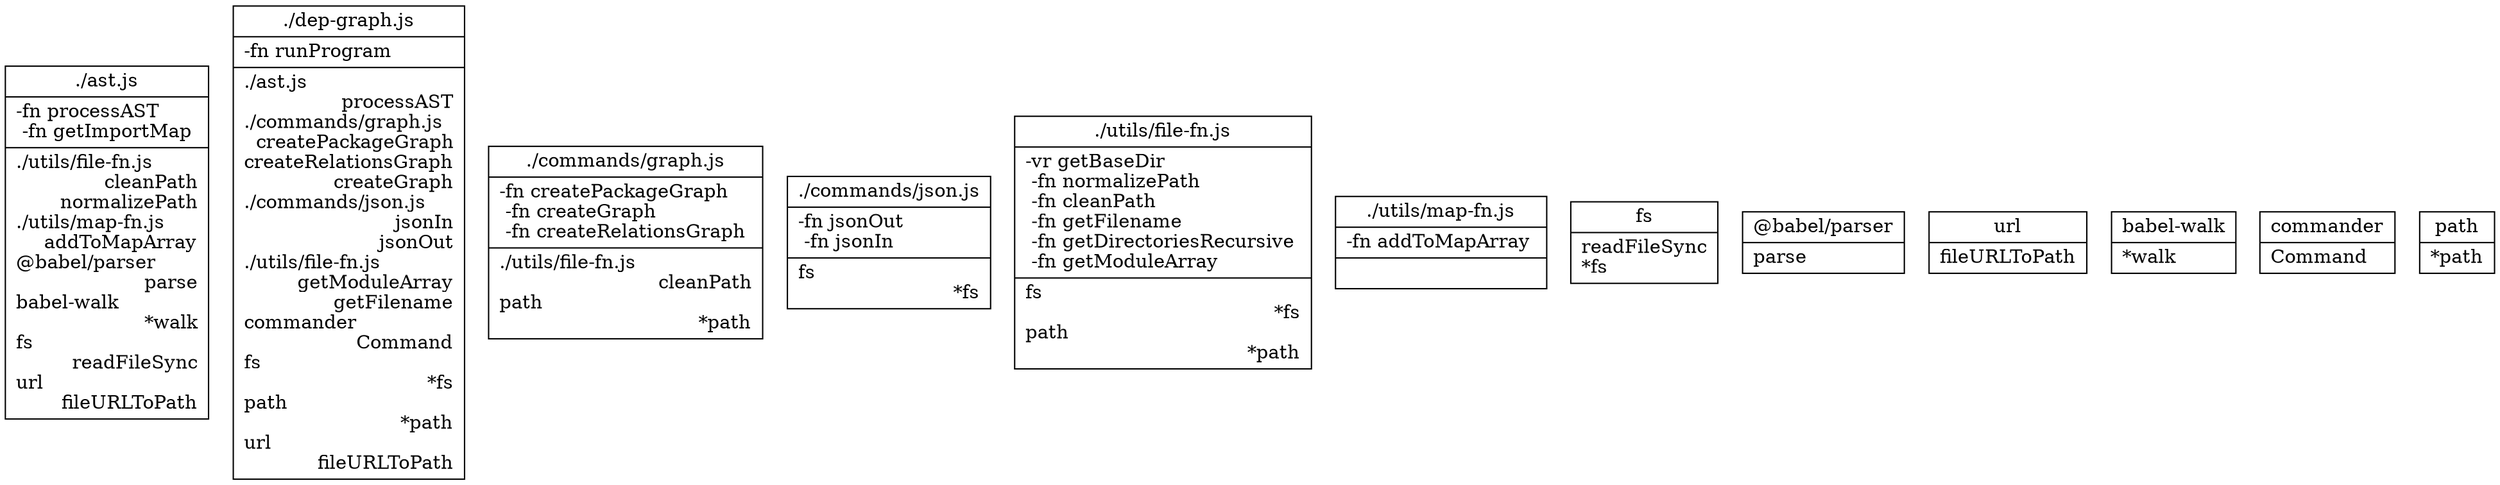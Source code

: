 digraph {
node [shape=record];
"./ast.js" [label="{ ./ast.js | 
	 -fn processAST \l
	 -fn getImportMap \l
|		./utils/file-fn.js\l		cleanPath\r
		normalizePath\r
		./utils/map-fn.js\l		addToMapArray\r
		@babel/parser\l		parse\r
		babel-walk\l		*walk\r
		fs\l		readFileSync\r
		url\l		fileURLToPath\r
}"];

"./dep-graph.js" [label="{ ./dep-graph.js | 
	 -fn runProgram \l
|		./ast.js\l		processAST\r
		./commands/graph.js\l		createPackageGraph\r
		createRelationsGraph\r
		createGraph\r
		./commands/json.js\l		jsonIn\r
		jsonOut\r
		./utils/file-fn.js\l		getModuleArray\r
		getFilename\r
		commander\l		Command\r
		fs\l		*fs\r
		path\l		*path\r
		url\l		fileURLToPath\r
}"];

"./commands/graph.js" [label="{ ./commands/graph.js | 
	 -fn createPackageGraph \l
	 -fn createGraph \l
	 -fn createRelationsGraph \l
|		./utils/file-fn.js\l		cleanPath\r
		path\l		*path\r
}"];

"./commands/json.js" [label="{ ./commands/json.js | 
	 -fn jsonOut \l
	 -fn jsonIn \l
|		fs\l		*fs\r
}"];

"./utils/file-fn.js" [label="{ ./utils/file-fn.js | 
	 -vr getBaseDir \l
	 -fn normalizePath \l
	 -fn cleanPath \l
	 -fn getFilename \l
	 -fn getDirectoriesRecursive \l
	 -fn getModuleArray \l
|		fs\l		*fs\r
		path\l		*path\r
}"];

"./utils/map-fn.js" [label="{ ./utils/map-fn.js | 
	 -fn addToMapArray \l
|}"];

"fs" [label="{fs|
	readFileSync\l
	*fs\l
}"];

"@babel/parser" [label="{@babel/parser|
	parse\l
}"];

"url" [label="{url|
	fileURLToPath\l
}"];

"babel-walk" [label="{babel-walk|
	*walk\l
}"];

"commander" [label="{commander|
	Command\l
}"];

"path" [label="{path|
	*path\l
}"];

}
